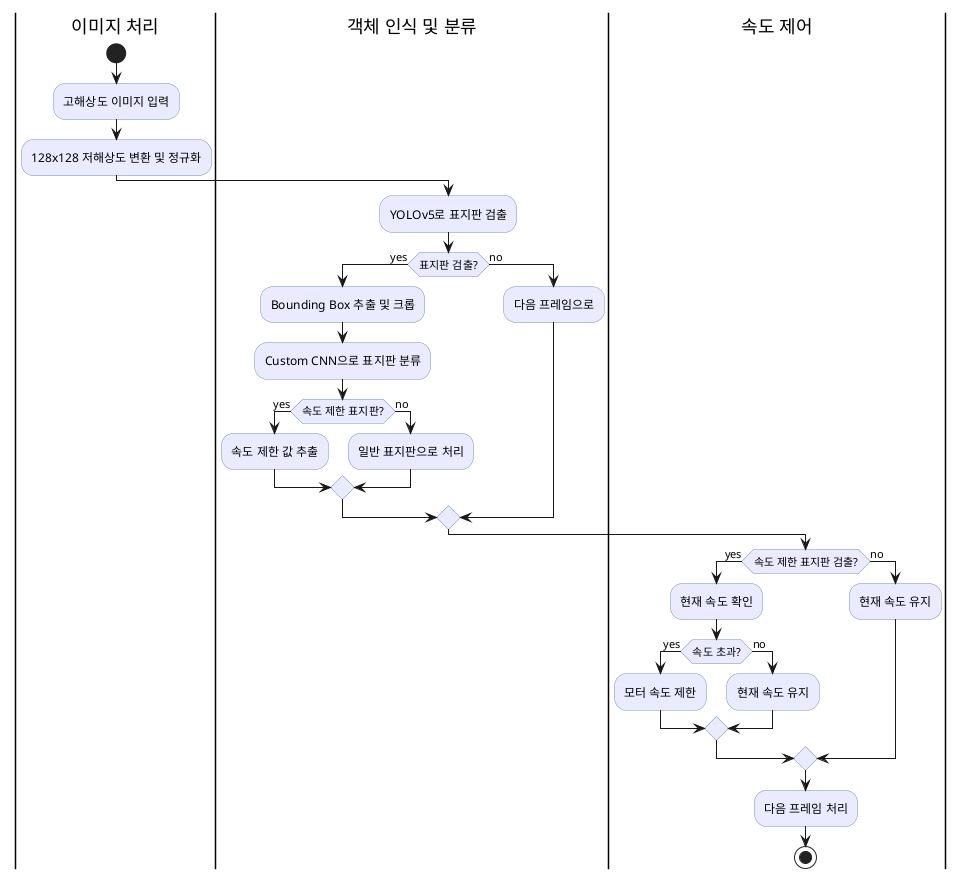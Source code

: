 @startuml
skinparam backgroundColor transparent
skinparam ActivityBackgroundColor #eaebff
skinparam ActivityBorderColor #7497a6
skinparam ActivityFontColor black

|이미지 처리|
start
:고해상도 이미지 입력;
:128x128 저해상도 변환 및 정규화;

|객체 인식 및 분류|
:YOLOv5로 표지판 검출;
if (표지판 검출?) then (yes)
  :Bounding Box 추출 및 크롭;
  :Custom CNN으로 표지판 분류;
  if (속도 제한 표지판?) then (yes)
    :속도 제한 값 추출;
  else (no)
    :일반 표지판으로 처리;
  endif
else (no)
  :다음 프레임으로;
endif

|속도 제어|
if (속도 제한 표지판 검출?) then (yes)
  :현재 속도 확인;
  if (속도 초과?) then (yes)
    :모터 속도 제한;
  else (no)
    :현재 속도 유지;
  endif
else (no)
  :현재 속도 유지;
endif

:다음 프레임 처리;
stop

@enduml